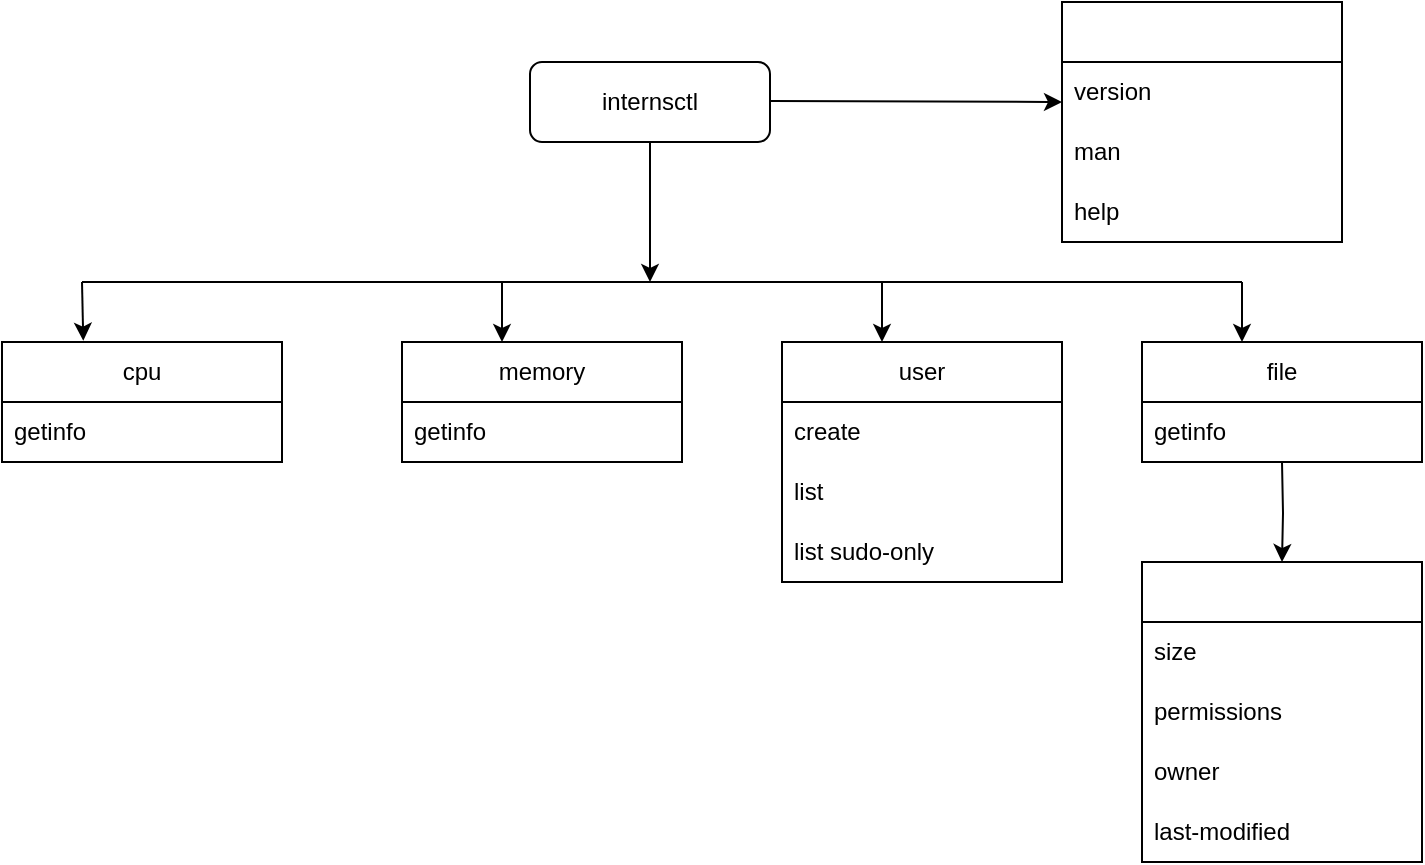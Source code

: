 <mxfile version="22.0.8" type="device">
  <diagram id="C5RBs43oDa-KdzZeNtuy" name="Page-1">
    <mxGraphModel dx="794" dy="440" grid="1" gridSize="10" guides="1" tooltips="1" connect="1" arrows="1" fold="1" page="1" pageScale="1" pageWidth="827" pageHeight="1169" math="0" shadow="0">
      <root>
        <mxCell id="WIyWlLk6GJQsqaUBKTNV-0" />
        <mxCell id="WIyWlLk6GJQsqaUBKTNV-1" parent="WIyWlLk6GJQsqaUBKTNV-0" />
        <mxCell id="WIyWlLk6GJQsqaUBKTNV-3" value="internsctl" style="rounded=1;whiteSpace=wrap;html=1;fontSize=12;glass=0;strokeWidth=1;shadow=0;" parent="WIyWlLk6GJQsqaUBKTNV-1" vertex="1">
          <mxGeometry x="294" y="60" width="120" height="40" as="geometry" />
        </mxCell>
        <mxCell id="B2O4-lgZYOrh9LKPzWg7-1" value="" style="endArrow=none;html=1;rounded=0;" edge="1" parent="WIyWlLk6GJQsqaUBKTNV-1">
          <mxGeometry width="50" height="50" relative="1" as="geometry">
            <mxPoint x="70" y="170" as="sourcePoint" />
            <mxPoint x="650" y="170" as="targetPoint" />
            <Array as="points" />
          </mxGeometry>
        </mxCell>
        <mxCell id="B2O4-lgZYOrh9LKPzWg7-2" value="" style="endArrow=classic;html=1;rounded=0;entryX=0.422;entryY=-0.011;entryDx=0;entryDy=0;entryPerimeter=0;" edge="1" parent="WIyWlLk6GJQsqaUBKTNV-1">
          <mxGeometry width="50" height="50" relative="1" as="geometry">
            <mxPoint x="70" y="170" as="sourcePoint" />
            <mxPoint x="70.64" y="199.34" as="targetPoint" />
            <Array as="points">
              <mxPoint x="70" y="170" />
            </Array>
          </mxGeometry>
        </mxCell>
        <mxCell id="B2O4-lgZYOrh9LKPzWg7-4" value="" style="endArrow=classic;html=1;rounded=0;exitX=0.5;exitY=1;exitDx=0;exitDy=0;" edge="1" parent="WIyWlLk6GJQsqaUBKTNV-1" source="WIyWlLk6GJQsqaUBKTNV-3">
          <mxGeometry width="50" height="50" relative="1" as="geometry">
            <mxPoint x="360" y="260" as="sourcePoint" />
            <mxPoint x="354" y="170" as="targetPoint" />
          </mxGeometry>
        </mxCell>
        <mxCell id="B2O4-lgZYOrh9LKPzWg7-5" value="" style="endArrow=classic;html=1;rounded=0;entryX=0.5;entryY=0;entryDx=0;entryDy=0;" edge="1" parent="WIyWlLk6GJQsqaUBKTNV-1">
          <mxGeometry width="50" height="50" relative="1" as="geometry">
            <mxPoint x="280" y="170" as="sourcePoint" />
            <mxPoint x="280" y="200" as="targetPoint" />
            <Array as="points">
              <mxPoint x="280" y="170" />
              <mxPoint x="280" y="180" />
            </Array>
          </mxGeometry>
        </mxCell>
        <mxCell id="B2O4-lgZYOrh9LKPzWg7-12" value="" style="endArrow=classic;html=1;rounded=0;entryX=0.5;entryY=0;entryDx=0;entryDy=0;" edge="1" parent="WIyWlLk6GJQsqaUBKTNV-1">
          <mxGeometry width="50" height="50" relative="1" as="geometry">
            <mxPoint x="650" y="170" as="sourcePoint" />
            <mxPoint x="650" y="200" as="targetPoint" />
          </mxGeometry>
        </mxCell>
        <mxCell id="B2O4-lgZYOrh9LKPzWg7-13" value="" style="endArrow=classic;html=1;rounded=0;entryX=0.5;entryY=0;entryDx=0;entryDy=0;" edge="1" parent="WIyWlLk6GJQsqaUBKTNV-1">
          <mxGeometry width="50" height="50" relative="1" as="geometry">
            <mxPoint x="470" y="170" as="sourcePoint" />
            <mxPoint x="470" y="200" as="targetPoint" />
          </mxGeometry>
        </mxCell>
        <mxCell id="B2O4-lgZYOrh9LKPzWg7-19" value="cpu" style="swimlane;fontStyle=0;childLayout=stackLayout;horizontal=1;startSize=30;horizontalStack=0;resizeParent=1;resizeParentMax=0;resizeLast=0;collapsible=1;marginBottom=0;whiteSpace=wrap;html=1;" vertex="1" parent="WIyWlLk6GJQsqaUBKTNV-1">
          <mxGeometry x="30" y="200" width="140" height="60" as="geometry" />
        </mxCell>
        <mxCell id="B2O4-lgZYOrh9LKPzWg7-20" value="getinfo" style="text;strokeColor=none;fillColor=none;align=left;verticalAlign=middle;spacingLeft=4;spacingRight=4;overflow=hidden;points=[[0,0.5],[1,0.5]];portConstraint=eastwest;rotatable=0;whiteSpace=wrap;html=1;" vertex="1" parent="B2O4-lgZYOrh9LKPzWg7-19">
          <mxGeometry y="30" width="140" height="30" as="geometry" />
        </mxCell>
        <mxCell id="B2O4-lgZYOrh9LKPzWg7-23" value="memory" style="swimlane;fontStyle=0;childLayout=stackLayout;horizontal=1;startSize=30;horizontalStack=0;resizeParent=1;resizeParentMax=0;resizeLast=0;collapsible=1;marginBottom=0;whiteSpace=wrap;html=1;" vertex="1" parent="WIyWlLk6GJQsqaUBKTNV-1">
          <mxGeometry x="230" y="200" width="140" height="60" as="geometry" />
        </mxCell>
        <mxCell id="B2O4-lgZYOrh9LKPzWg7-24" value="getinfo" style="text;strokeColor=none;fillColor=none;align=left;verticalAlign=middle;spacingLeft=4;spacingRight=4;overflow=hidden;points=[[0,0.5],[1,0.5]];portConstraint=eastwest;rotatable=0;whiteSpace=wrap;html=1;" vertex="1" parent="B2O4-lgZYOrh9LKPzWg7-23">
          <mxGeometry y="30" width="140" height="30" as="geometry" />
        </mxCell>
        <mxCell id="B2O4-lgZYOrh9LKPzWg7-34" value="user" style="swimlane;fontStyle=0;childLayout=stackLayout;horizontal=1;startSize=30;horizontalStack=0;resizeParent=1;resizeParentMax=0;resizeLast=0;collapsible=1;marginBottom=0;whiteSpace=wrap;html=1;" vertex="1" parent="WIyWlLk6GJQsqaUBKTNV-1">
          <mxGeometry x="420" y="200" width="140" height="120" as="geometry" />
        </mxCell>
        <mxCell id="B2O4-lgZYOrh9LKPzWg7-35" value="create" style="text;strokeColor=none;fillColor=none;align=left;verticalAlign=middle;spacingLeft=4;spacingRight=4;overflow=hidden;points=[[0,0.5],[1,0.5]];portConstraint=eastwest;rotatable=0;whiteSpace=wrap;html=1;" vertex="1" parent="B2O4-lgZYOrh9LKPzWg7-34">
          <mxGeometry y="30" width="140" height="30" as="geometry" />
        </mxCell>
        <mxCell id="B2O4-lgZYOrh9LKPzWg7-36" value="list&amp;nbsp;" style="text;strokeColor=none;fillColor=none;align=left;verticalAlign=middle;spacingLeft=4;spacingRight=4;overflow=hidden;points=[[0,0.5],[1,0.5]];portConstraint=eastwest;rotatable=0;whiteSpace=wrap;html=1;" vertex="1" parent="B2O4-lgZYOrh9LKPzWg7-34">
          <mxGeometry y="60" width="140" height="30" as="geometry" />
        </mxCell>
        <mxCell id="B2O4-lgZYOrh9LKPzWg7-37" value="list sudo-only" style="text;strokeColor=none;fillColor=none;align=left;verticalAlign=middle;spacingLeft=4;spacingRight=4;overflow=hidden;points=[[0,0.5],[1,0.5]];portConstraint=eastwest;rotatable=0;whiteSpace=wrap;html=1;" vertex="1" parent="B2O4-lgZYOrh9LKPzWg7-34">
          <mxGeometry y="90" width="140" height="30" as="geometry" />
        </mxCell>
        <mxCell id="B2O4-lgZYOrh9LKPzWg7-38" value="file" style="swimlane;fontStyle=0;childLayout=stackLayout;horizontal=1;startSize=30;horizontalStack=0;resizeParent=1;resizeParentMax=0;resizeLast=0;collapsible=1;marginBottom=0;whiteSpace=wrap;html=1;" vertex="1" parent="WIyWlLk6GJQsqaUBKTNV-1">
          <mxGeometry x="600" y="200" width="140" height="60" as="geometry" />
        </mxCell>
        <mxCell id="B2O4-lgZYOrh9LKPzWg7-39" value="getinfo" style="text;strokeColor=none;fillColor=none;align=left;verticalAlign=middle;spacingLeft=4;spacingRight=4;overflow=hidden;points=[[0,0.5],[1,0.5]];portConstraint=eastwest;rotatable=0;whiteSpace=wrap;html=1;" vertex="1" parent="B2O4-lgZYOrh9LKPzWg7-38">
          <mxGeometry y="30" width="140" height="30" as="geometry" />
        </mxCell>
        <mxCell id="B2O4-lgZYOrh9LKPzWg7-40" value="" style="swimlane;fontStyle=0;childLayout=stackLayout;horizontal=1;startSize=30;horizontalStack=0;resizeParent=1;resizeParentMax=0;resizeLast=0;collapsible=1;marginBottom=0;whiteSpace=wrap;html=1;" vertex="1" parent="WIyWlLk6GJQsqaUBKTNV-1">
          <mxGeometry x="600" y="310" width="140" height="150" as="geometry" />
        </mxCell>
        <mxCell id="B2O4-lgZYOrh9LKPzWg7-41" value="size" style="text;strokeColor=none;fillColor=none;align=left;verticalAlign=middle;spacingLeft=4;spacingRight=4;overflow=hidden;points=[[0,0.5],[1,0.5]];portConstraint=eastwest;rotatable=0;whiteSpace=wrap;html=1;" vertex="1" parent="B2O4-lgZYOrh9LKPzWg7-40">
          <mxGeometry y="30" width="140" height="30" as="geometry" />
        </mxCell>
        <mxCell id="B2O4-lgZYOrh9LKPzWg7-42" value="permissions" style="text;strokeColor=none;fillColor=none;align=left;verticalAlign=middle;spacingLeft=4;spacingRight=4;overflow=hidden;points=[[0,0.5],[1,0.5]];portConstraint=eastwest;rotatable=0;whiteSpace=wrap;html=1;" vertex="1" parent="B2O4-lgZYOrh9LKPzWg7-40">
          <mxGeometry y="60" width="140" height="30" as="geometry" />
        </mxCell>
        <mxCell id="B2O4-lgZYOrh9LKPzWg7-43" value="owner" style="text;strokeColor=none;fillColor=none;align=left;verticalAlign=middle;spacingLeft=4;spacingRight=4;overflow=hidden;points=[[0,0.5],[1,0.5]];portConstraint=eastwest;rotatable=0;whiteSpace=wrap;html=1;" vertex="1" parent="B2O4-lgZYOrh9LKPzWg7-40">
          <mxGeometry y="90" width="140" height="30" as="geometry" />
        </mxCell>
        <mxCell id="B2O4-lgZYOrh9LKPzWg7-47" value="last-modified" style="text;strokeColor=none;fillColor=none;align=left;verticalAlign=middle;spacingLeft=4;spacingRight=4;overflow=hidden;points=[[0,0.5],[1,0.5]];portConstraint=eastwest;rotatable=0;whiteSpace=wrap;html=1;" vertex="1" parent="B2O4-lgZYOrh9LKPzWg7-40">
          <mxGeometry y="120" width="140" height="30" as="geometry" />
        </mxCell>
        <mxCell id="B2O4-lgZYOrh9LKPzWg7-46" style="edgeStyle=orthogonalEdgeStyle;rounded=0;orthogonalLoop=1;jettySize=auto;html=1;entryX=0.5;entryY=0;entryDx=0;entryDy=0;" edge="1" parent="WIyWlLk6GJQsqaUBKTNV-1" target="B2O4-lgZYOrh9LKPzWg7-40">
          <mxGeometry relative="1" as="geometry">
            <mxPoint x="670" y="260" as="sourcePoint" />
          </mxGeometry>
        </mxCell>
        <mxCell id="B2O4-lgZYOrh9LKPzWg7-48" value="" style="swimlane;fontStyle=0;childLayout=stackLayout;horizontal=1;startSize=30;horizontalStack=0;resizeParent=1;resizeParentMax=0;resizeLast=0;collapsible=1;marginBottom=0;whiteSpace=wrap;html=1;" vertex="1" parent="WIyWlLk6GJQsqaUBKTNV-1">
          <mxGeometry x="560" y="30" width="140" height="120" as="geometry" />
        </mxCell>
        <mxCell id="B2O4-lgZYOrh9LKPzWg7-49" value="version" style="text;strokeColor=none;fillColor=none;align=left;verticalAlign=middle;spacingLeft=4;spacingRight=4;overflow=hidden;points=[[0,0.5],[1,0.5]];portConstraint=eastwest;rotatable=0;whiteSpace=wrap;html=1;" vertex="1" parent="B2O4-lgZYOrh9LKPzWg7-48">
          <mxGeometry y="30" width="140" height="30" as="geometry" />
        </mxCell>
        <mxCell id="B2O4-lgZYOrh9LKPzWg7-50" value="man" style="text;strokeColor=none;fillColor=none;align=left;verticalAlign=middle;spacingLeft=4;spacingRight=4;overflow=hidden;points=[[0,0.5],[1,0.5]];portConstraint=eastwest;rotatable=0;whiteSpace=wrap;html=1;" vertex="1" parent="B2O4-lgZYOrh9LKPzWg7-48">
          <mxGeometry y="60" width="140" height="30" as="geometry" />
        </mxCell>
        <mxCell id="B2O4-lgZYOrh9LKPzWg7-51" value="help" style="text;strokeColor=none;fillColor=none;align=left;verticalAlign=middle;spacingLeft=4;spacingRight=4;overflow=hidden;points=[[0,0.5],[1,0.5]];portConstraint=eastwest;rotatable=0;whiteSpace=wrap;html=1;" vertex="1" parent="B2O4-lgZYOrh9LKPzWg7-48">
          <mxGeometry y="90" width="140" height="30" as="geometry" />
        </mxCell>
        <mxCell id="B2O4-lgZYOrh9LKPzWg7-67" value="" style="endArrow=classic;html=1;rounded=0;" edge="1" parent="WIyWlLk6GJQsqaUBKTNV-1">
          <mxGeometry relative="1" as="geometry">
            <mxPoint x="414" y="79.5" as="sourcePoint" />
            <mxPoint x="560" y="80" as="targetPoint" />
          </mxGeometry>
        </mxCell>
      </root>
    </mxGraphModel>
  </diagram>
</mxfile>

